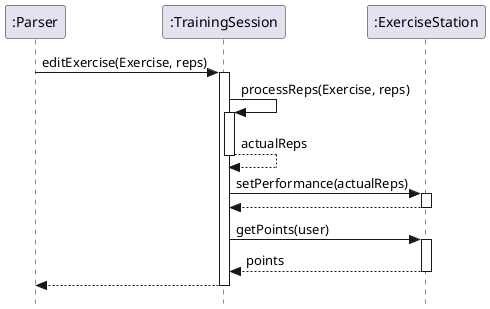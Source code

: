 @startuml

participant ":Parser" as parser
participant ":TrainingSession" as ts
participant ":ExerciseStation" as es
skinparam style strictuml

parser -> ts: editExercise(Exercise, reps)
activate ts

ts -> ts: processReps(Exercise, reps)
activate ts
ts --> ts: actualReps
deactivate ts

ts -> es: setPerformance(actualReps)
activate es
es --> ts
deactivate es

ts -> es: getPoints(user)
activate es
es --> ts: points
deactivate es

ts --> parser:
deactivate ts

@enduml

